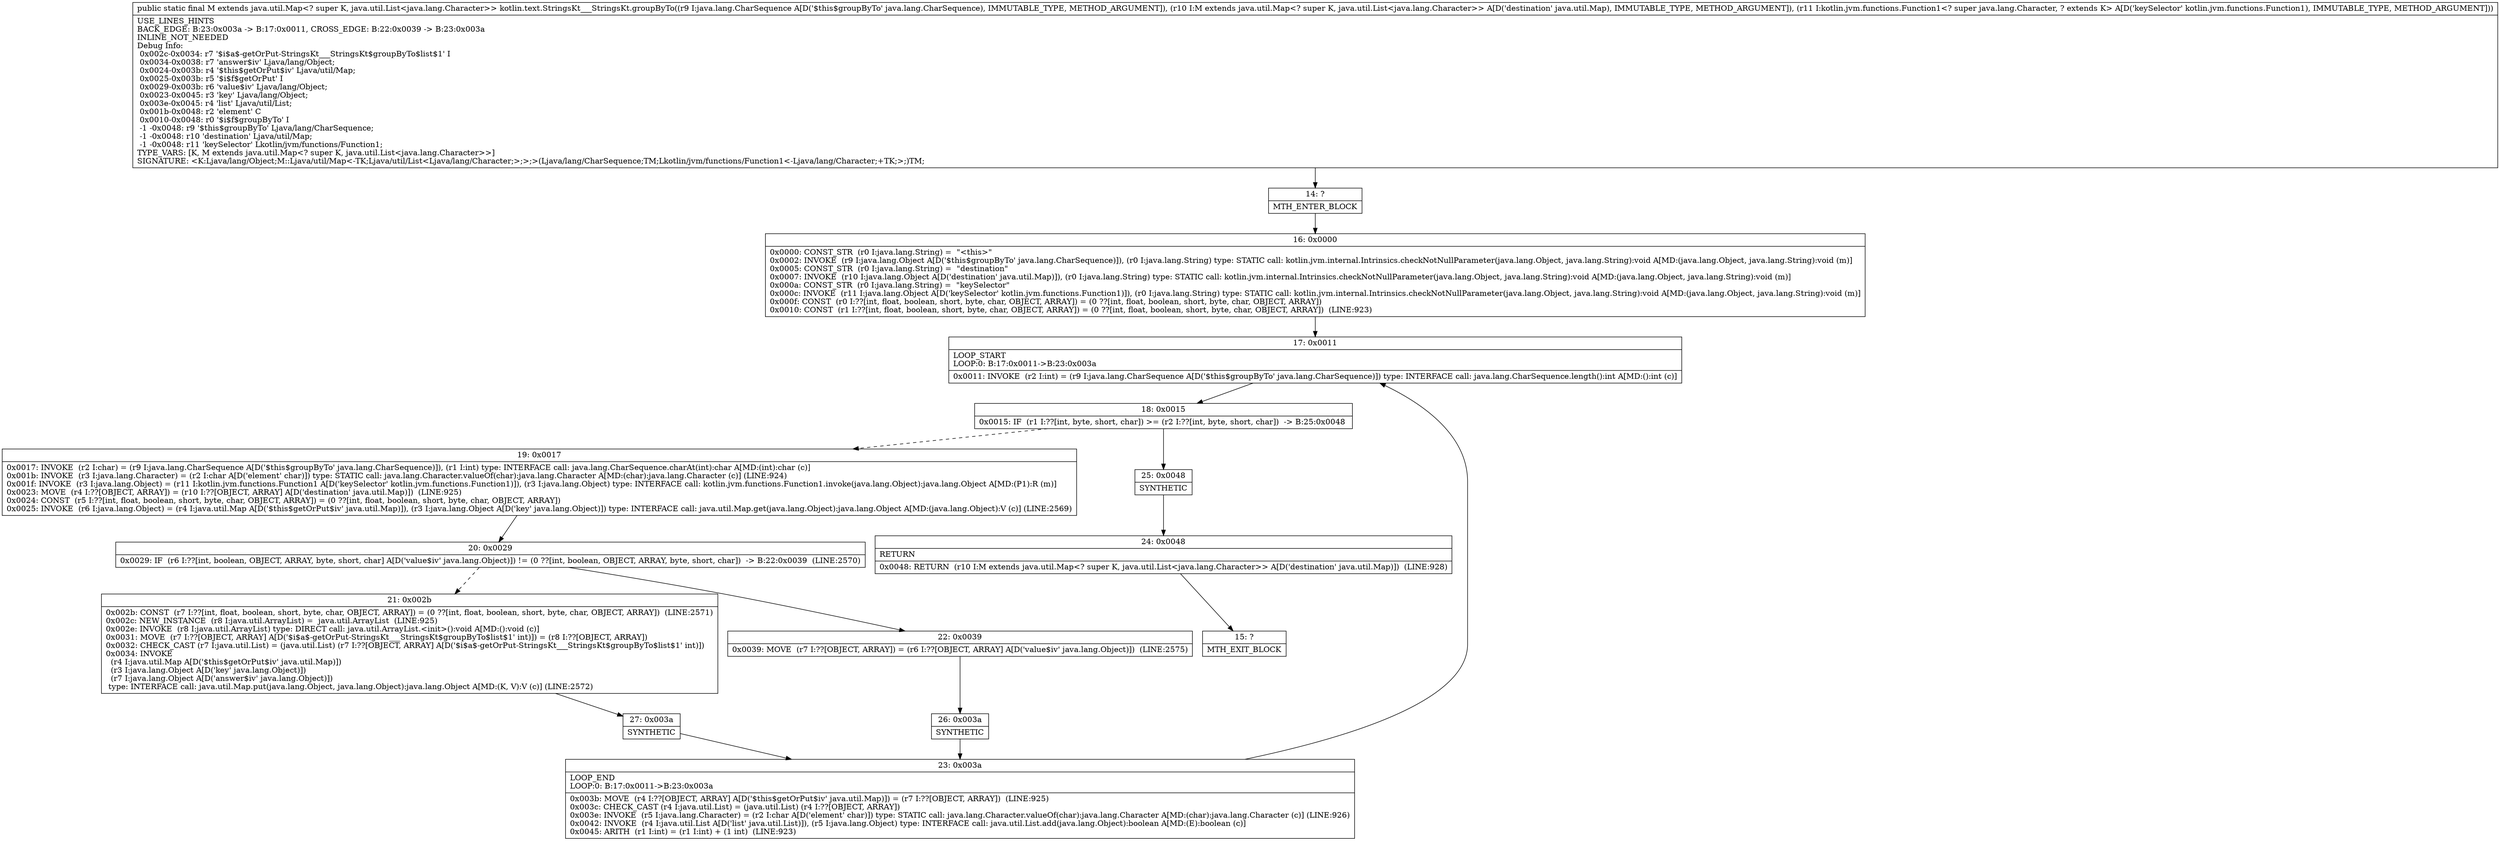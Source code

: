 digraph "CFG forkotlin.text.StringsKt___StringsKt.groupByTo(Ljava\/lang\/CharSequence;Ljava\/util\/Map;Lkotlin\/jvm\/functions\/Function1;)Ljava\/util\/Map;" {
Node_14 [shape=record,label="{14\:\ ?|MTH_ENTER_BLOCK\l}"];
Node_16 [shape=record,label="{16\:\ 0x0000|0x0000: CONST_STR  (r0 I:java.lang.String) =  \"\<this\>\" \l0x0002: INVOKE  (r9 I:java.lang.Object A[D('$this$groupByTo' java.lang.CharSequence)]), (r0 I:java.lang.String) type: STATIC call: kotlin.jvm.internal.Intrinsics.checkNotNullParameter(java.lang.Object, java.lang.String):void A[MD:(java.lang.Object, java.lang.String):void (m)]\l0x0005: CONST_STR  (r0 I:java.lang.String) =  \"destination\" \l0x0007: INVOKE  (r10 I:java.lang.Object A[D('destination' java.util.Map)]), (r0 I:java.lang.String) type: STATIC call: kotlin.jvm.internal.Intrinsics.checkNotNullParameter(java.lang.Object, java.lang.String):void A[MD:(java.lang.Object, java.lang.String):void (m)]\l0x000a: CONST_STR  (r0 I:java.lang.String) =  \"keySelector\" \l0x000c: INVOKE  (r11 I:java.lang.Object A[D('keySelector' kotlin.jvm.functions.Function1)]), (r0 I:java.lang.String) type: STATIC call: kotlin.jvm.internal.Intrinsics.checkNotNullParameter(java.lang.Object, java.lang.String):void A[MD:(java.lang.Object, java.lang.String):void (m)]\l0x000f: CONST  (r0 I:??[int, float, boolean, short, byte, char, OBJECT, ARRAY]) = (0 ??[int, float, boolean, short, byte, char, OBJECT, ARRAY]) \l0x0010: CONST  (r1 I:??[int, float, boolean, short, byte, char, OBJECT, ARRAY]) = (0 ??[int, float, boolean, short, byte, char, OBJECT, ARRAY])  (LINE:923)\l}"];
Node_17 [shape=record,label="{17\:\ 0x0011|LOOP_START\lLOOP:0: B:17:0x0011\-\>B:23:0x003a\l|0x0011: INVOKE  (r2 I:int) = (r9 I:java.lang.CharSequence A[D('$this$groupByTo' java.lang.CharSequence)]) type: INTERFACE call: java.lang.CharSequence.length():int A[MD:():int (c)]\l}"];
Node_18 [shape=record,label="{18\:\ 0x0015|0x0015: IF  (r1 I:??[int, byte, short, char]) \>= (r2 I:??[int, byte, short, char])  \-\> B:25:0x0048 \l}"];
Node_19 [shape=record,label="{19\:\ 0x0017|0x0017: INVOKE  (r2 I:char) = (r9 I:java.lang.CharSequence A[D('$this$groupByTo' java.lang.CharSequence)]), (r1 I:int) type: INTERFACE call: java.lang.CharSequence.charAt(int):char A[MD:(int):char (c)]\l0x001b: INVOKE  (r3 I:java.lang.Character) = (r2 I:char A[D('element' char)]) type: STATIC call: java.lang.Character.valueOf(char):java.lang.Character A[MD:(char):java.lang.Character (c)] (LINE:924)\l0x001f: INVOKE  (r3 I:java.lang.Object) = (r11 I:kotlin.jvm.functions.Function1 A[D('keySelector' kotlin.jvm.functions.Function1)]), (r3 I:java.lang.Object) type: INTERFACE call: kotlin.jvm.functions.Function1.invoke(java.lang.Object):java.lang.Object A[MD:(P1):R (m)]\l0x0023: MOVE  (r4 I:??[OBJECT, ARRAY]) = (r10 I:??[OBJECT, ARRAY] A[D('destination' java.util.Map)])  (LINE:925)\l0x0024: CONST  (r5 I:??[int, float, boolean, short, byte, char, OBJECT, ARRAY]) = (0 ??[int, float, boolean, short, byte, char, OBJECT, ARRAY]) \l0x0025: INVOKE  (r6 I:java.lang.Object) = (r4 I:java.util.Map A[D('$this$getOrPut$iv' java.util.Map)]), (r3 I:java.lang.Object A[D('key' java.lang.Object)]) type: INTERFACE call: java.util.Map.get(java.lang.Object):java.lang.Object A[MD:(java.lang.Object):V (c)] (LINE:2569)\l}"];
Node_20 [shape=record,label="{20\:\ 0x0029|0x0029: IF  (r6 I:??[int, boolean, OBJECT, ARRAY, byte, short, char] A[D('value$iv' java.lang.Object)]) != (0 ??[int, boolean, OBJECT, ARRAY, byte, short, char])  \-\> B:22:0x0039  (LINE:2570)\l}"];
Node_21 [shape=record,label="{21\:\ 0x002b|0x002b: CONST  (r7 I:??[int, float, boolean, short, byte, char, OBJECT, ARRAY]) = (0 ??[int, float, boolean, short, byte, char, OBJECT, ARRAY])  (LINE:2571)\l0x002c: NEW_INSTANCE  (r8 I:java.util.ArrayList) =  java.util.ArrayList  (LINE:925)\l0x002e: INVOKE  (r8 I:java.util.ArrayList) type: DIRECT call: java.util.ArrayList.\<init\>():void A[MD:():void (c)]\l0x0031: MOVE  (r7 I:??[OBJECT, ARRAY] A[D('$i$a$\-getOrPut\-StringsKt___StringsKt$groupByTo$list$1' int)]) = (r8 I:??[OBJECT, ARRAY]) \l0x0032: CHECK_CAST (r7 I:java.util.List) = (java.util.List) (r7 I:??[OBJECT, ARRAY] A[D('$i$a$\-getOrPut\-StringsKt___StringsKt$groupByTo$list$1' int)]) \l0x0034: INVOKE  \l  (r4 I:java.util.Map A[D('$this$getOrPut$iv' java.util.Map)])\l  (r3 I:java.lang.Object A[D('key' java.lang.Object)])\l  (r7 I:java.lang.Object A[D('answer$iv' java.lang.Object)])\l type: INTERFACE call: java.util.Map.put(java.lang.Object, java.lang.Object):java.lang.Object A[MD:(K, V):V (c)] (LINE:2572)\l}"];
Node_27 [shape=record,label="{27\:\ 0x003a|SYNTHETIC\l}"];
Node_23 [shape=record,label="{23\:\ 0x003a|LOOP_END\lLOOP:0: B:17:0x0011\-\>B:23:0x003a\l|0x003b: MOVE  (r4 I:??[OBJECT, ARRAY] A[D('$this$getOrPut$iv' java.util.Map)]) = (r7 I:??[OBJECT, ARRAY])  (LINE:925)\l0x003c: CHECK_CAST (r4 I:java.util.List) = (java.util.List) (r4 I:??[OBJECT, ARRAY]) \l0x003e: INVOKE  (r5 I:java.lang.Character) = (r2 I:char A[D('element' char)]) type: STATIC call: java.lang.Character.valueOf(char):java.lang.Character A[MD:(char):java.lang.Character (c)] (LINE:926)\l0x0042: INVOKE  (r4 I:java.util.List A[D('list' java.util.List)]), (r5 I:java.lang.Object) type: INTERFACE call: java.util.List.add(java.lang.Object):boolean A[MD:(E):boolean (c)]\l0x0045: ARITH  (r1 I:int) = (r1 I:int) + (1 int)  (LINE:923)\l}"];
Node_22 [shape=record,label="{22\:\ 0x0039|0x0039: MOVE  (r7 I:??[OBJECT, ARRAY]) = (r6 I:??[OBJECT, ARRAY] A[D('value$iv' java.lang.Object)])  (LINE:2575)\l}"];
Node_26 [shape=record,label="{26\:\ 0x003a|SYNTHETIC\l}"];
Node_25 [shape=record,label="{25\:\ 0x0048|SYNTHETIC\l}"];
Node_24 [shape=record,label="{24\:\ 0x0048|RETURN\l|0x0048: RETURN  (r10 I:M extends java.util.Map\<? super K, java.util.List\<java.lang.Character\>\> A[D('destination' java.util.Map)])  (LINE:928)\l}"];
Node_15 [shape=record,label="{15\:\ ?|MTH_EXIT_BLOCK\l}"];
MethodNode[shape=record,label="{public static final M extends java.util.Map\<? super K, java.util.List\<java.lang.Character\>\> kotlin.text.StringsKt___StringsKt.groupByTo((r9 I:java.lang.CharSequence A[D('$this$groupByTo' java.lang.CharSequence), IMMUTABLE_TYPE, METHOD_ARGUMENT]), (r10 I:M extends java.util.Map\<? super K, java.util.List\<java.lang.Character\>\> A[D('destination' java.util.Map), IMMUTABLE_TYPE, METHOD_ARGUMENT]), (r11 I:kotlin.jvm.functions.Function1\<? super java.lang.Character, ? extends K\> A[D('keySelector' kotlin.jvm.functions.Function1), IMMUTABLE_TYPE, METHOD_ARGUMENT]))  | USE_LINES_HINTS\lBACK_EDGE: B:23:0x003a \-\> B:17:0x0011, CROSS_EDGE: B:22:0x0039 \-\> B:23:0x003a\lINLINE_NOT_NEEDED\lDebug Info:\l  0x002c\-0x0034: r7 '$i$a$\-getOrPut\-StringsKt___StringsKt$groupByTo$list$1' I\l  0x0034\-0x0038: r7 'answer$iv' Ljava\/lang\/Object;\l  0x0024\-0x003b: r4 '$this$getOrPut$iv' Ljava\/util\/Map;\l  0x0025\-0x003b: r5 '$i$f$getOrPut' I\l  0x0029\-0x003b: r6 'value$iv' Ljava\/lang\/Object;\l  0x0023\-0x0045: r3 'key' Ljava\/lang\/Object;\l  0x003e\-0x0045: r4 'list' Ljava\/util\/List;\l  0x001b\-0x0048: r2 'element' C\l  0x0010\-0x0048: r0 '$i$f$groupByTo' I\l  \-1 \-0x0048: r9 '$this$groupByTo' Ljava\/lang\/CharSequence;\l  \-1 \-0x0048: r10 'destination' Ljava\/util\/Map;\l  \-1 \-0x0048: r11 'keySelector' Lkotlin\/jvm\/functions\/Function1;\lTYPE_VARS: [K, M extends java.util.Map\<? super K, java.util.List\<java.lang.Character\>\>]\lSIGNATURE: \<K:Ljava\/lang\/Object;M::Ljava\/util\/Map\<\-TK;Ljava\/util\/List\<Ljava\/lang\/Character;\>;\>;\>(Ljava\/lang\/CharSequence;TM;Lkotlin\/jvm\/functions\/Function1\<\-Ljava\/lang\/Character;+TK;\>;)TM;\l}"];
MethodNode -> Node_14;Node_14 -> Node_16;
Node_16 -> Node_17;
Node_17 -> Node_18;
Node_18 -> Node_19[style=dashed];
Node_18 -> Node_25;
Node_19 -> Node_20;
Node_20 -> Node_21[style=dashed];
Node_20 -> Node_22;
Node_21 -> Node_27;
Node_27 -> Node_23;
Node_23 -> Node_17;
Node_22 -> Node_26;
Node_26 -> Node_23;
Node_25 -> Node_24;
Node_24 -> Node_15;
}

